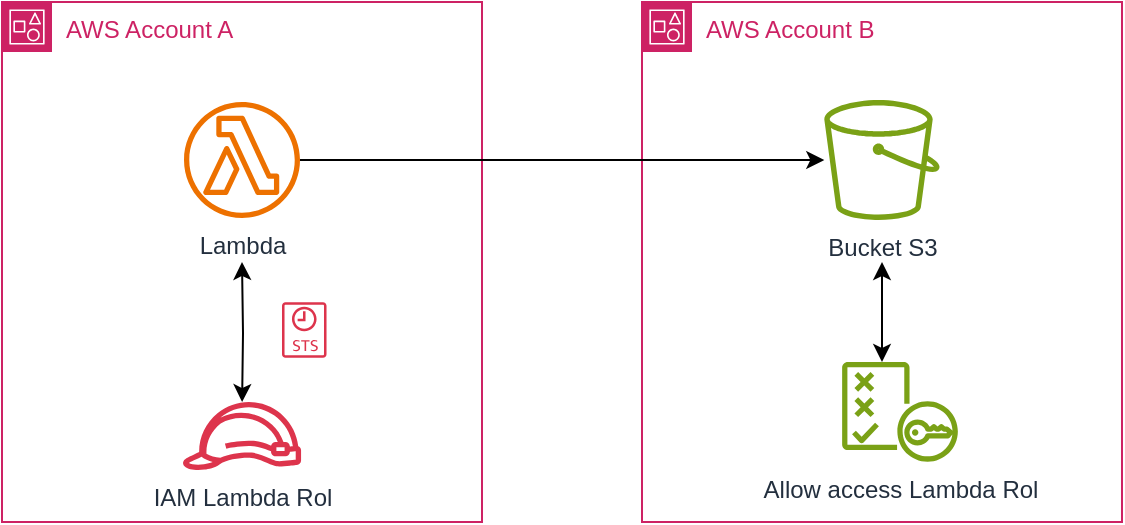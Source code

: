 <mxfile version="27.2.0">
  <diagram name="Page-1" id="hqtawfJK3MxksaqcEBKM">
    <mxGraphModel dx="1234" dy="824" grid="1" gridSize="10" guides="1" tooltips="1" connect="1" arrows="1" fold="1" page="1" pageScale="1" pageWidth="850" pageHeight="1100" math="0" shadow="0">
      <root>
        <mxCell id="0" />
        <mxCell id="1" parent="0" />
        <mxCell id="60jT7bURnB9-HVp7pVe_-1" value="AWS Account A" style="points=[[0,0],[0.25,0],[0.5,0],[0.75,0],[1,0],[1,0.25],[1,0.5],[1,0.75],[1,1],[0.75,1],[0.5,1],[0.25,1],[0,1],[0,0.75],[0,0.5],[0,0.25]];outlineConnect=0;gradientColor=none;html=1;whiteSpace=wrap;fontSize=12;fontStyle=0;container=1;pointerEvents=0;collapsible=0;recursiveResize=0;shape=mxgraph.aws4.group;grIcon=mxgraph.aws4.group_account;strokeColor=#CD2264;fillColor=none;verticalAlign=top;align=left;spacingLeft=30;fontColor=#CD2264;dashed=0;" vertex="1" parent="1">
          <mxGeometry x="120" y="300" width="240" height="260" as="geometry" />
        </mxCell>
        <mxCell id="60jT7bURnB9-HVp7pVe_-5" style="edgeStyle=orthogonalEdgeStyle;rounded=0;orthogonalLoop=1;jettySize=auto;html=1;startArrow=classic;startFill=1;" edge="1" parent="60jT7bURnB9-HVp7pVe_-1" target="60jT7bURnB9-HVp7pVe_-4">
          <mxGeometry relative="1" as="geometry">
            <mxPoint x="120" y="130" as="sourcePoint" />
          </mxGeometry>
        </mxCell>
        <mxCell id="60jT7bURnB9-HVp7pVe_-3" value="Lambda" style="sketch=0;outlineConnect=0;fontColor=#232F3E;gradientColor=none;fillColor=#ED7100;strokeColor=none;dashed=0;verticalLabelPosition=bottom;verticalAlign=top;align=center;html=1;fontSize=12;fontStyle=0;aspect=fixed;pointerEvents=1;shape=mxgraph.aws4.lambda_function;" vertex="1" parent="60jT7bURnB9-HVp7pVe_-1">
          <mxGeometry x="91" y="50" width="58" height="58" as="geometry" />
        </mxCell>
        <mxCell id="60jT7bURnB9-HVp7pVe_-4" value="IAM Lambda Rol" style="sketch=0;outlineConnect=0;fontColor=#232F3E;gradientColor=none;fillColor=#DD344C;strokeColor=none;dashed=0;verticalLabelPosition=bottom;verticalAlign=top;align=center;html=1;fontSize=12;fontStyle=0;aspect=fixed;pointerEvents=1;shape=mxgraph.aws4.role;" vertex="1" parent="60jT7bURnB9-HVp7pVe_-1">
          <mxGeometry x="89.87" y="200" width="60.27" height="34" as="geometry" />
        </mxCell>
        <mxCell id="60jT7bURnB9-HVp7pVe_-6" value="" style="sketch=0;outlineConnect=0;fontColor=#232F3E;gradientColor=none;fillColor=#DD344C;strokeColor=none;dashed=0;verticalLabelPosition=bottom;verticalAlign=top;align=center;html=1;fontSize=12;fontStyle=0;aspect=fixed;pointerEvents=1;shape=mxgraph.aws4.sts_alternate;" vertex="1" parent="60jT7bURnB9-HVp7pVe_-1">
          <mxGeometry x="140" y="150" width="22.26" height="28" as="geometry" />
        </mxCell>
        <mxCell id="60jT7bURnB9-HVp7pVe_-2" value="AWS Account B" style="points=[[0,0],[0.25,0],[0.5,0],[0.75,0],[1,0],[1,0.25],[1,0.5],[1,0.75],[1,1],[0.75,1],[0.5,1],[0.25,1],[0,1],[0,0.75],[0,0.5],[0,0.25]];outlineConnect=0;gradientColor=none;html=1;whiteSpace=wrap;fontSize=12;fontStyle=0;container=1;pointerEvents=0;collapsible=0;recursiveResize=0;shape=mxgraph.aws4.group;grIcon=mxgraph.aws4.group_account;strokeColor=#CD2264;fillColor=none;verticalAlign=top;align=left;spacingLeft=30;fontColor=#CD2264;dashed=0;" vertex="1" parent="1">
          <mxGeometry x="440" y="300" width="240" height="260" as="geometry" />
        </mxCell>
        <mxCell id="60jT7bURnB9-HVp7pVe_-7" value="Bucket S3" style="sketch=0;outlineConnect=0;fontColor=#232F3E;gradientColor=none;fillColor=#7AA116;strokeColor=none;dashed=0;verticalLabelPosition=bottom;verticalAlign=top;align=center;html=1;fontSize=12;fontStyle=0;aspect=fixed;pointerEvents=1;shape=mxgraph.aws4.bucket;" vertex="1" parent="60jT7bURnB9-HVp7pVe_-2">
          <mxGeometry x="91.15" y="49" width="57.69" height="60" as="geometry" />
        </mxCell>
        <mxCell id="60jT7bURnB9-HVp7pVe_-9" style="edgeStyle=orthogonalEdgeStyle;rounded=0;orthogonalLoop=1;jettySize=auto;html=1;startArrow=classic;startFill=1;" edge="1" parent="60jT7bURnB9-HVp7pVe_-2" source="60jT7bURnB9-HVp7pVe_-8">
          <mxGeometry relative="1" as="geometry">
            <mxPoint x="120" y="130" as="targetPoint" />
            <Array as="points">
              <mxPoint x="120" y="160" />
              <mxPoint x="120" y="160" />
            </Array>
          </mxGeometry>
        </mxCell>
        <mxCell id="60jT7bURnB9-HVp7pVe_-8" value="Allow access Lambda Rol" style="sketch=0;outlineConnect=0;fontColor=#232F3E;gradientColor=none;fillColor=#7AA116;strokeColor=none;dashed=0;verticalLabelPosition=bottom;verticalAlign=top;align=center;html=1;fontSize=12;fontStyle=0;aspect=fixed;pointerEvents=1;shape=mxgraph.aws4.policy;" vertex="1" parent="60jT7bURnB9-HVp7pVe_-2">
          <mxGeometry x="100" y="180" width="58" height="49.82" as="geometry" />
        </mxCell>
        <mxCell id="60jT7bURnB9-HVp7pVe_-10" style="edgeStyle=orthogonalEdgeStyle;rounded=0;orthogonalLoop=1;jettySize=auto;html=1;" edge="1" parent="1" source="60jT7bURnB9-HVp7pVe_-3" target="60jT7bURnB9-HVp7pVe_-7">
          <mxGeometry relative="1" as="geometry" />
        </mxCell>
      </root>
    </mxGraphModel>
  </diagram>
</mxfile>
